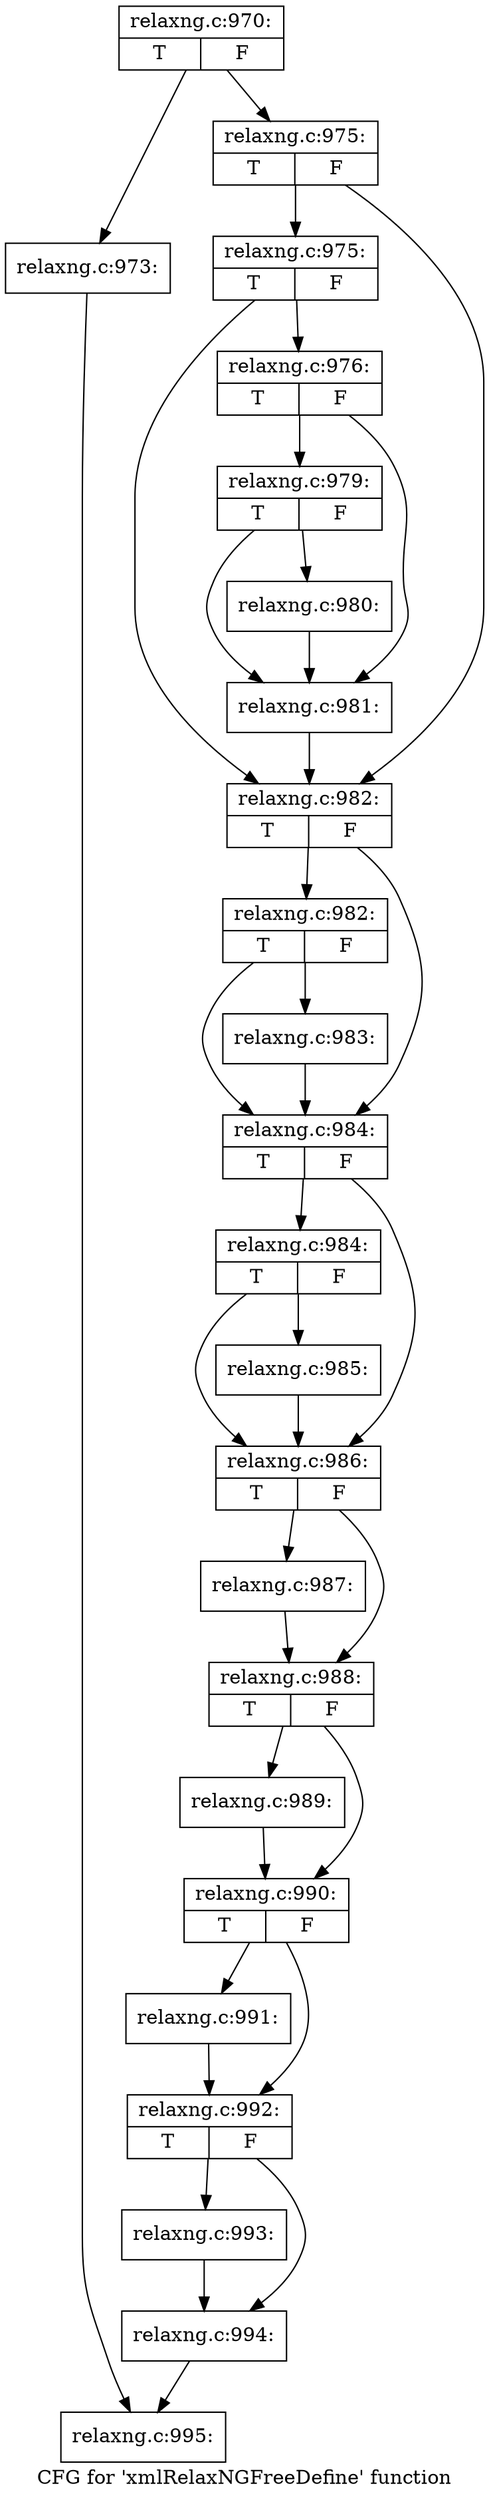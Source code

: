digraph "CFG for 'xmlRelaxNGFreeDefine' function" {
	label="CFG for 'xmlRelaxNGFreeDefine' function";

	Node0x3af97f0 [shape=record,label="{relaxng.c:970:|{<s0>T|<s1>F}}"];
	Node0x3af97f0 -> Node0x3afc2b0;
	Node0x3af97f0 -> Node0x3afc300;
	Node0x3afc2b0 [shape=record,label="{relaxng.c:973:}"];
	Node0x3afc2b0 -> Node0x3afc370;
	Node0x3afc300 [shape=record,label="{relaxng.c:975:|{<s0>T|<s1>F}}"];
	Node0x3afc300 -> Node0x3af9c80;
	Node0x3afc300 -> Node0x3af9c30;
	Node0x3af9c80 [shape=record,label="{relaxng.c:975:|{<s0>T|<s1>F}}"];
	Node0x3af9c80 -> Node0x3af9be0;
	Node0x3af9c80 -> Node0x3af9c30;
	Node0x3af9be0 [shape=record,label="{relaxng.c:976:|{<s0>T|<s1>F}}"];
	Node0x3af9be0 -> Node0x387d9d0;
	Node0x3af9be0 -> Node0x387d980;
	Node0x387d9d0 [shape=record,label="{relaxng.c:979:|{<s0>T|<s1>F}}"];
	Node0x387d9d0 -> Node0x387d930;
	Node0x387d9d0 -> Node0x387d980;
	Node0x387d930 [shape=record,label="{relaxng.c:980:}"];
	Node0x387d930 -> Node0x387d980;
	Node0x387d980 [shape=record,label="{relaxng.c:981:}"];
	Node0x387d980 -> Node0x3af9c30;
	Node0x3af9c30 [shape=record,label="{relaxng.c:982:|{<s0>T|<s1>F}}"];
	Node0x3af9c30 -> Node0x3b03300;
	Node0x3af9c30 -> Node0x3b032b0;
	Node0x3b03300 [shape=record,label="{relaxng.c:982:|{<s0>T|<s1>F}}"];
	Node0x3b03300 -> Node0x3b03260;
	Node0x3b03300 -> Node0x3b032b0;
	Node0x3b03260 [shape=record,label="{relaxng.c:983:}"];
	Node0x3b03260 -> Node0x3b032b0;
	Node0x3b032b0 [shape=record,label="{relaxng.c:984:|{<s0>T|<s1>F}}"];
	Node0x3b032b0 -> Node0x3b04980;
	Node0x3b032b0 -> Node0x3b04930;
	Node0x3b04980 [shape=record,label="{relaxng.c:984:|{<s0>T|<s1>F}}"];
	Node0x3b04980 -> Node0x3b04bd0;
	Node0x3b04980 -> Node0x3b04930;
	Node0x3b04bd0 [shape=record,label="{relaxng.c:985:}"];
	Node0x3b04bd0 -> Node0x3b04930;
	Node0x3b04930 [shape=record,label="{relaxng.c:986:|{<s0>T|<s1>F}}"];
	Node0x3b04930 -> Node0x3879a90;
	Node0x3b04930 -> Node0x3879ae0;
	Node0x3879a90 [shape=record,label="{relaxng.c:987:}"];
	Node0x3879a90 -> Node0x3879ae0;
	Node0x3879ae0 [shape=record,label="{relaxng.c:988:|{<s0>T|<s1>F}}"];
	Node0x3879ae0 -> Node0x3a26160;
	Node0x3879ae0 -> Node0x3a261b0;
	Node0x3a26160 [shape=record,label="{relaxng.c:989:}"];
	Node0x3a26160 -> Node0x3a261b0;
	Node0x3a261b0 [shape=record,label="{relaxng.c:990:|{<s0>T|<s1>F}}"];
	Node0x3a261b0 -> Node0x3b081b0;
	Node0x3a261b0 -> Node0x3b08200;
	Node0x3b081b0 [shape=record,label="{relaxng.c:991:}"];
	Node0x3b081b0 -> Node0x3b08200;
	Node0x3b08200 [shape=record,label="{relaxng.c:992:|{<s0>T|<s1>F}}"];
	Node0x3b08200 -> Node0x3b08990;
	Node0x3b08200 -> Node0x3b089e0;
	Node0x3b08990 [shape=record,label="{relaxng.c:993:}"];
	Node0x3b08990 -> Node0x3b089e0;
	Node0x3b089e0 [shape=record,label="{relaxng.c:994:}"];
	Node0x3b089e0 -> Node0x3afc370;
	Node0x3afc370 [shape=record,label="{relaxng.c:995:}"];
}
